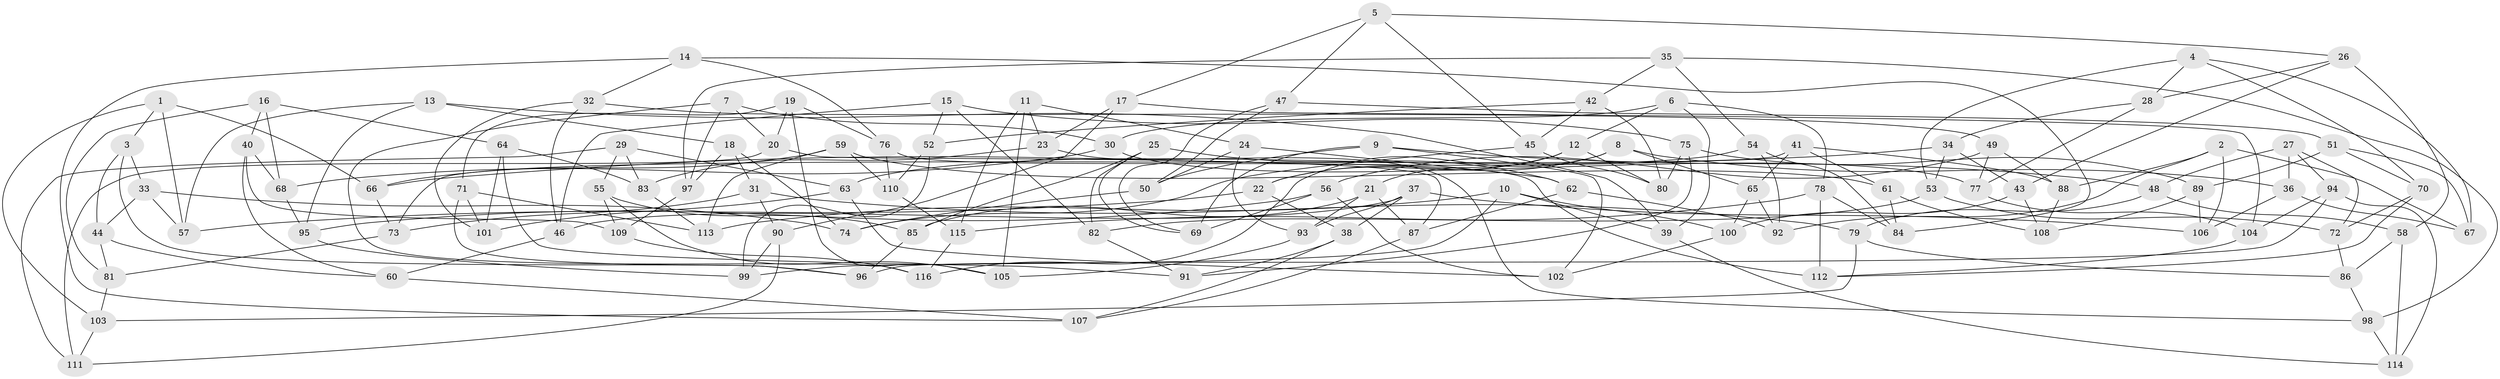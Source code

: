// coarse degree distribution, {4: 0.573170731707317, 6: 0.23170731707317074, 5: 0.17073170731707318, 3: 0.024390243902439025}
// Generated by graph-tools (version 1.1) at 2025/38/03/04/25 23:38:12]
// undirected, 116 vertices, 232 edges
graph export_dot {
  node [color=gray90,style=filled];
  1;
  2;
  3;
  4;
  5;
  6;
  7;
  8;
  9;
  10;
  11;
  12;
  13;
  14;
  15;
  16;
  17;
  18;
  19;
  20;
  21;
  22;
  23;
  24;
  25;
  26;
  27;
  28;
  29;
  30;
  31;
  32;
  33;
  34;
  35;
  36;
  37;
  38;
  39;
  40;
  41;
  42;
  43;
  44;
  45;
  46;
  47;
  48;
  49;
  50;
  51;
  52;
  53;
  54;
  55;
  56;
  57;
  58;
  59;
  60;
  61;
  62;
  63;
  64;
  65;
  66;
  67;
  68;
  69;
  70;
  71;
  72;
  73;
  74;
  75;
  76;
  77;
  78;
  79;
  80;
  81;
  82;
  83;
  84;
  85;
  86;
  87;
  88;
  89;
  90;
  91;
  92;
  93;
  94;
  95;
  96;
  97;
  98;
  99;
  100;
  101;
  102;
  103;
  104;
  105;
  106;
  107;
  108;
  109;
  110;
  111;
  112;
  113;
  114;
  115;
  116;
  1 -- 103;
  1 -- 57;
  1 -- 66;
  1 -- 3;
  2 -- 106;
  2 -- 67;
  2 -- 92;
  2 -- 88;
  3 -- 44;
  3 -- 33;
  3 -- 96;
  4 -- 53;
  4 -- 70;
  4 -- 67;
  4 -- 28;
  5 -- 26;
  5 -- 17;
  5 -- 47;
  5 -- 45;
  6 -- 12;
  6 -- 78;
  6 -- 39;
  6 -- 30;
  7 -- 30;
  7 -- 20;
  7 -- 97;
  7 -- 116;
  8 -- 65;
  8 -- 116;
  8 -- 22;
  8 -- 36;
  9 -- 102;
  9 -- 69;
  9 -- 50;
  9 -- 48;
  10 -- 99;
  10 -- 39;
  10 -- 113;
  10 -- 100;
  11 -- 24;
  11 -- 115;
  11 -- 23;
  11 -- 105;
  12 -- 21;
  12 -- 22;
  12 -- 80;
  13 -- 39;
  13 -- 95;
  13 -- 18;
  13 -- 57;
  14 -- 76;
  14 -- 84;
  14 -- 107;
  14 -- 32;
  15 -- 46;
  15 -- 82;
  15 -- 75;
  15 -- 52;
  16 -- 64;
  16 -- 40;
  16 -- 68;
  16 -- 81;
  17 -- 90;
  17 -- 104;
  17 -- 23;
  18 -- 31;
  18 -- 74;
  18 -- 97;
  19 -- 20;
  19 -- 76;
  19 -- 105;
  19 -- 71;
  20 -- 111;
  20 -- 87;
  21 -- 87;
  21 -- 85;
  21 -- 93;
  22 -- 57;
  22 -- 38;
  23 -- 98;
  23 -- 83;
  24 -- 93;
  24 -- 62;
  24 -- 50;
  25 -- 69;
  25 -- 85;
  25 -- 82;
  25 -- 62;
  26 -- 28;
  26 -- 58;
  26 -- 43;
  27 -- 36;
  27 -- 72;
  27 -- 48;
  27 -- 94;
  28 -- 77;
  28 -- 34;
  29 -- 63;
  29 -- 55;
  29 -- 111;
  29 -- 83;
  30 -- 68;
  30 -- 77;
  31 -- 79;
  31 -- 73;
  31 -- 90;
  32 -- 49;
  32 -- 46;
  32 -- 101;
  33 -- 74;
  33 -- 44;
  33 -- 57;
  34 -- 53;
  34 -- 66;
  34 -- 43;
  35 -- 98;
  35 -- 97;
  35 -- 42;
  35 -- 54;
  36 -- 106;
  36 -- 67;
  37 -- 38;
  37 -- 106;
  37 -- 46;
  37 -- 93;
  38 -- 91;
  38 -- 107;
  39 -- 114;
  40 -- 109;
  40 -- 60;
  40 -- 68;
  41 -- 88;
  41 -- 65;
  41 -- 73;
  41 -- 61;
  42 -- 45;
  42 -- 80;
  42 -- 52;
  43 -- 100;
  43 -- 108;
  44 -- 81;
  44 -- 60;
  45 -- 74;
  45 -- 80;
  46 -- 60;
  47 -- 51;
  47 -- 50;
  47 -- 69;
  48 -- 58;
  48 -- 79;
  49 -- 88;
  49 -- 56;
  49 -- 77;
  50 -- 74;
  51 -- 89;
  51 -- 70;
  51 -- 67;
  52 -- 110;
  52 -- 99;
  53 -- 72;
  53 -- 82;
  54 -- 92;
  54 -- 84;
  54 -- 63;
  55 -- 85;
  55 -- 109;
  55 -- 105;
  56 -- 95;
  56 -- 69;
  56 -- 102;
  58 -- 86;
  58 -- 114;
  59 -- 110;
  59 -- 61;
  59 -- 66;
  59 -- 113;
  60 -- 107;
  61 -- 84;
  61 -- 108;
  62 -- 87;
  62 -- 92;
  63 -- 101;
  63 -- 102;
  64 -- 91;
  64 -- 83;
  64 -- 101;
  65 -- 100;
  65 -- 92;
  66 -- 73;
  68 -- 95;
  70 -- 72;
  70 -- 112;
  71 -- 101;
  71 -- 113;
  71 -- 96;
  72 -- 86;
  73 -- 81;
  75 -- 80;
  75 -- 91;
  75 -- 89;
  76 -- 110;
  76 -- 112;
  77 -- 104;
  78 -- 115;
  78 -- 112;
  78 -- 84;
  79 -- 86;
  79 -- 103;
  81 -- 103;
  82 -- 91;
  83 -- 113;
  85 -- 96;
  86 -- 98;
  87 -- 107;
  88 -- 108;
  89 -- 106;
  89 -- 108;
  90 -- 99;
  90 -- 111;
  93 -- 105;
  94 -- 104;
  94 -- 96;
  94 -- 114;
  95 -- 99;
  97 -- 109;
  98 -- 114;
  100 -- 102;
  103 -- 111;
  104 -- 112;
  109 -- 116;
  110 -- 115;
  115 -- 116;
}
